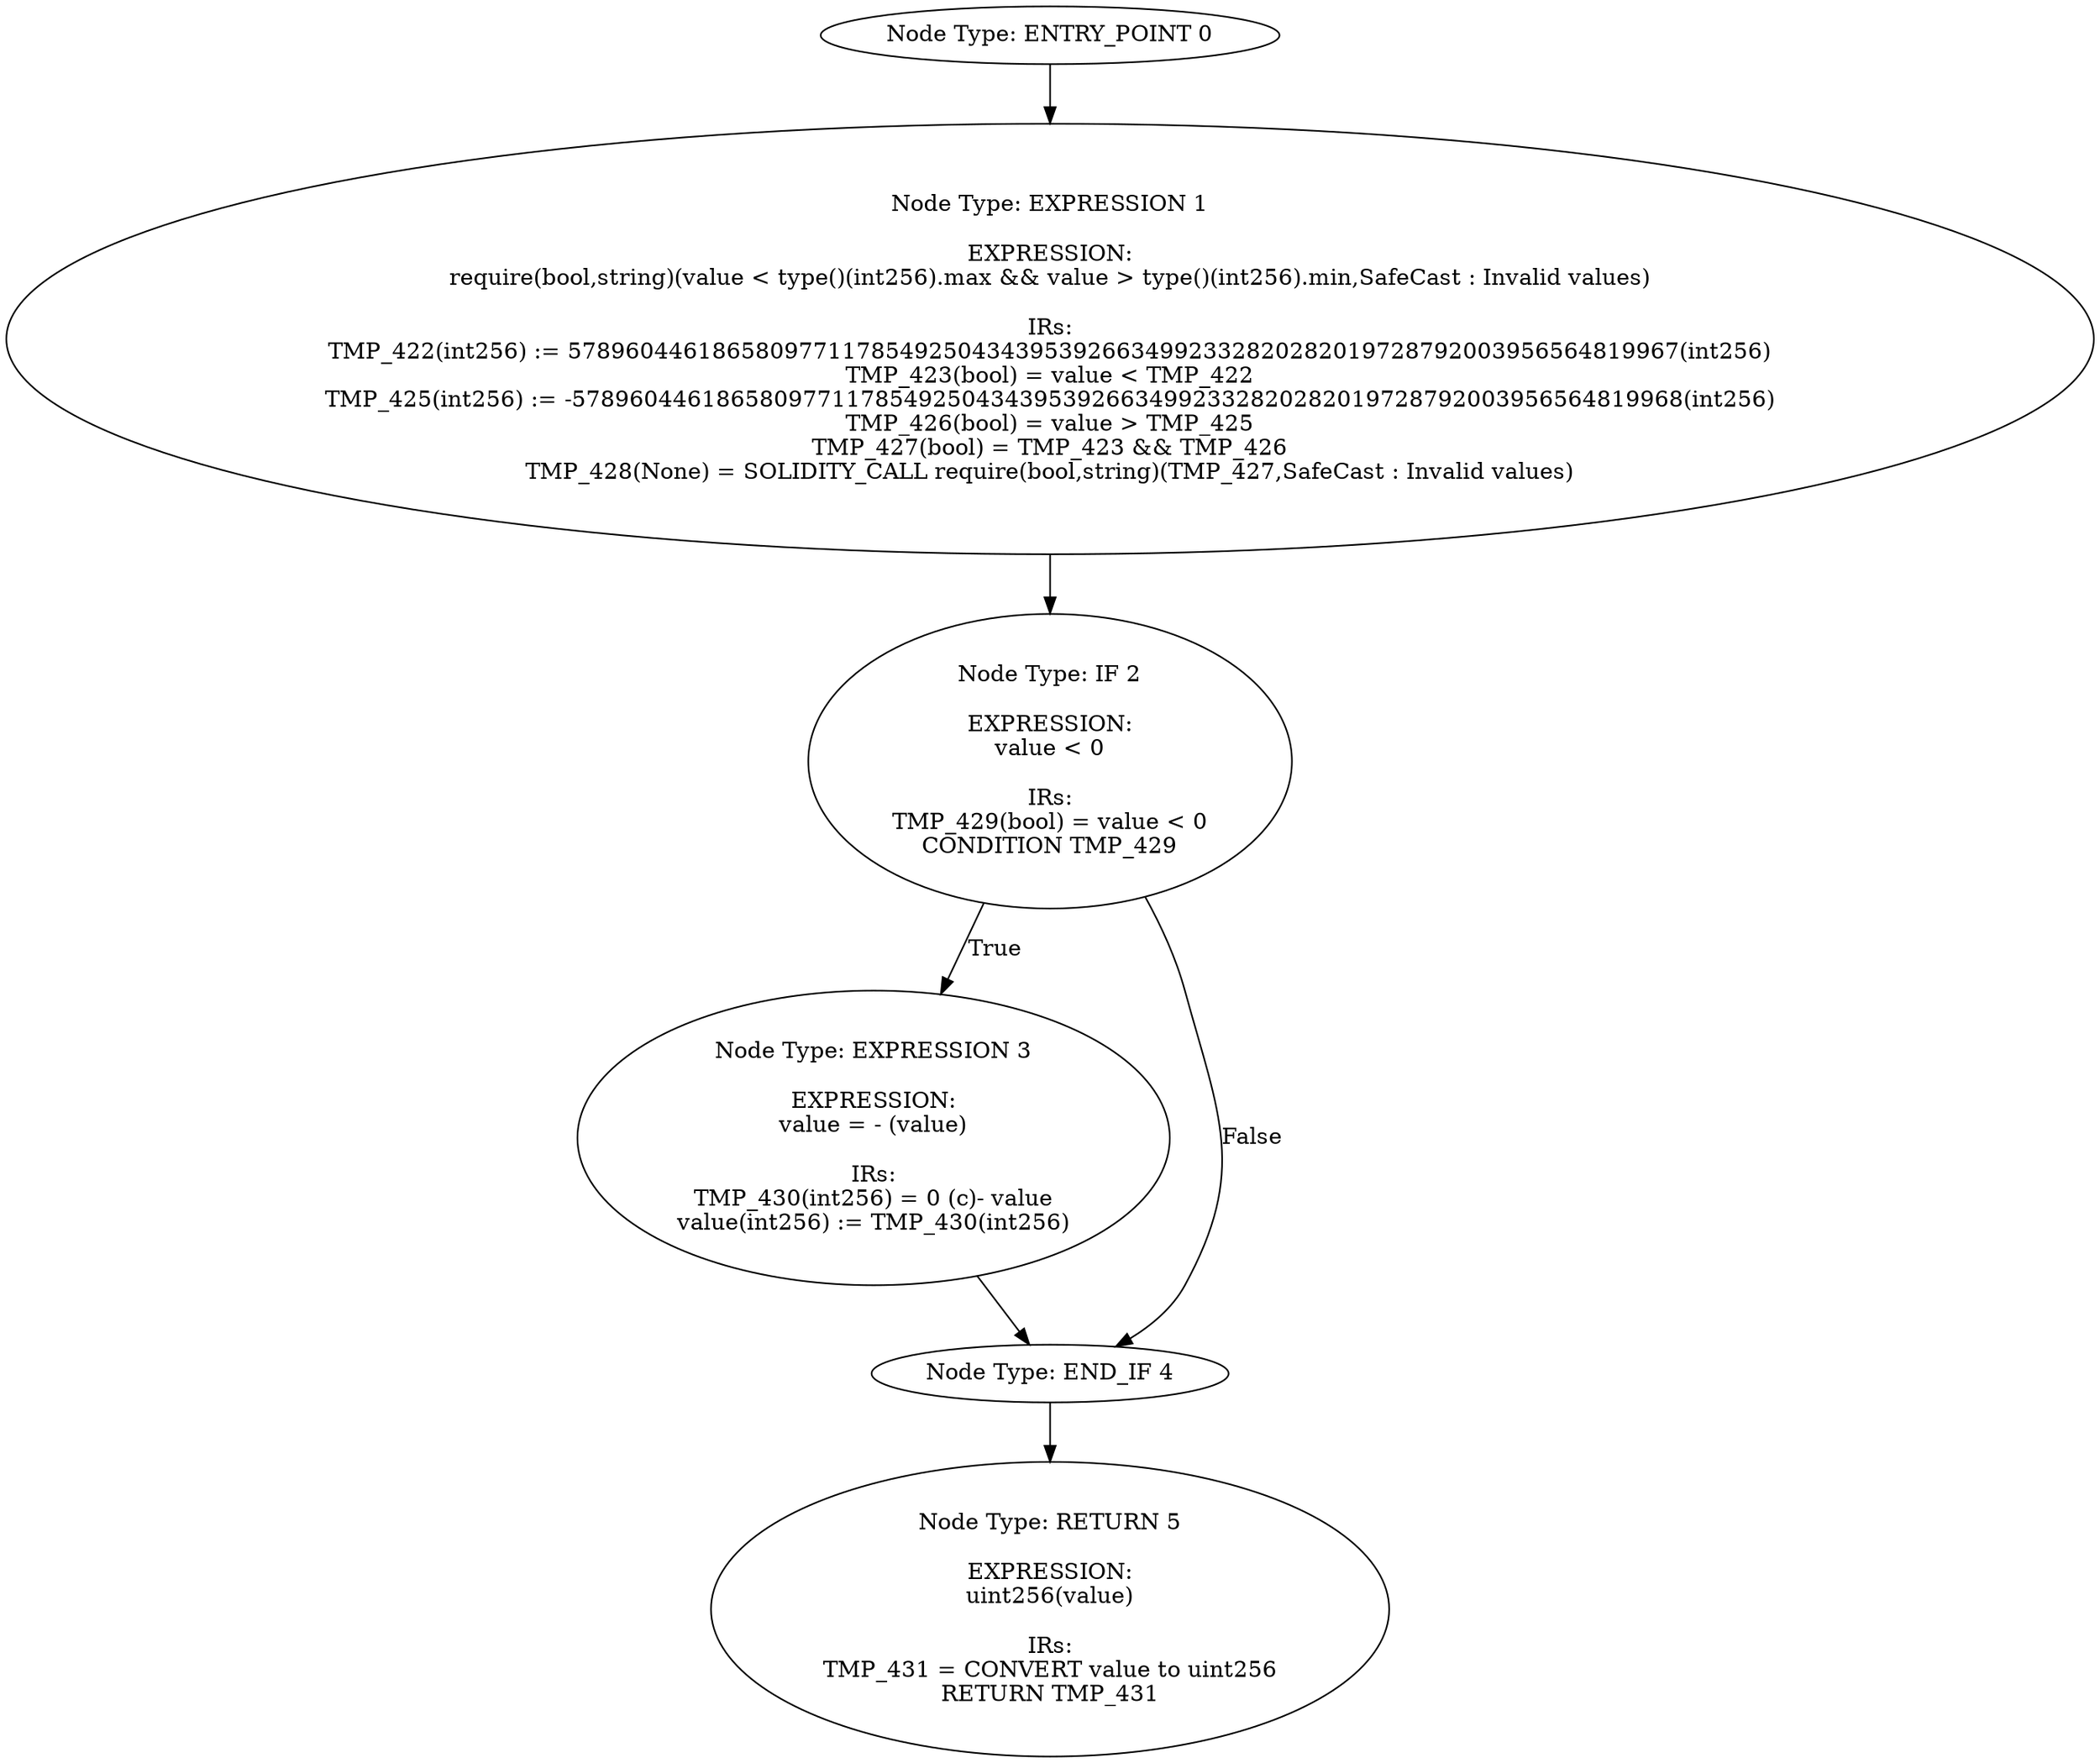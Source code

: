 digraph{
0[label="Node Type: ENTRY_POINT 0
"];
0->1;
1[label="Node Type: EXPRESSION 1

EXPRESSION:
require(bool,string)(value < type()(int256).max && value > type()(int256).min,SafeCast : Invalid values)

IRs:
TMP_422(int256) := 57896044618658097711785492504343953926634992332820282019728792003956564819967(int256)
TMP_423(bool) = value < TMP_422
TMP_425(int256) := -57896044618658097711785492504343953926634992332820282019728792003956564819968(int256)
TMP_426(bool) = value > TMP_425
TMP_427(bool) = TMP_423 && TMP_426
TMP_428(None) = SOLIDITY_CALL require(bool,string)(TMP_427,SafeCast : Invalid values)"];
1->2;
2[label="Node Type: IF 2

EXPRESSION:
value < 0

IRs:
TMP_429(bool) = value < 0
CONDITION TMP_429"];
2->3[label="True"];
2->4[label="False"];
3[label="Node Type: EXPRESSION 3

EXPRESSION:
value = - (value)

IRs:
TMP_430(int256) = 0 (c)- value
value(int256) := TMP_430(int256)"];
3->4;
4[label="Node Type: END_IF 4
"];
4->5;
5[label="Node Type: RETURN 5

EXPRESSION:
uint256(value)

IRs:
TMP_431 = CONVERT value to uint256
RETURN TMP_431"];
}
